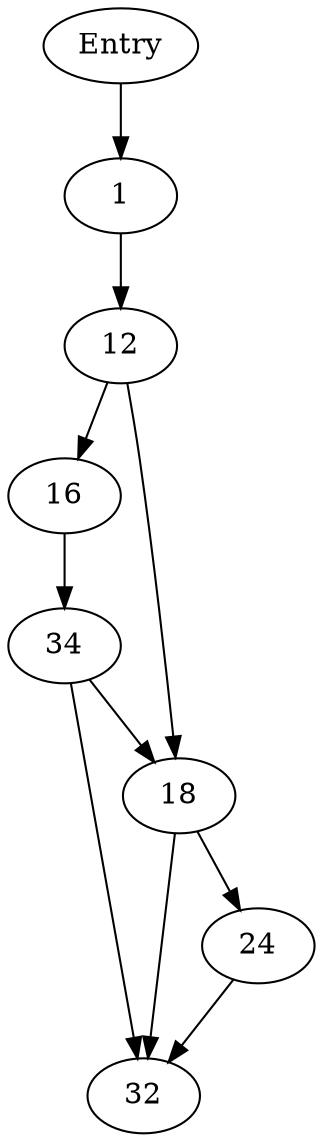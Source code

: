 digraph CFG {
    Entry -> 1;
    1 -> 12;
    12 -> 16;
    12 -> 18;
    18 -> 24;
    18 -> 32;
    24 -> 32;
    16 -> 34;
    34 -> 18;
    34 -> 32;
}